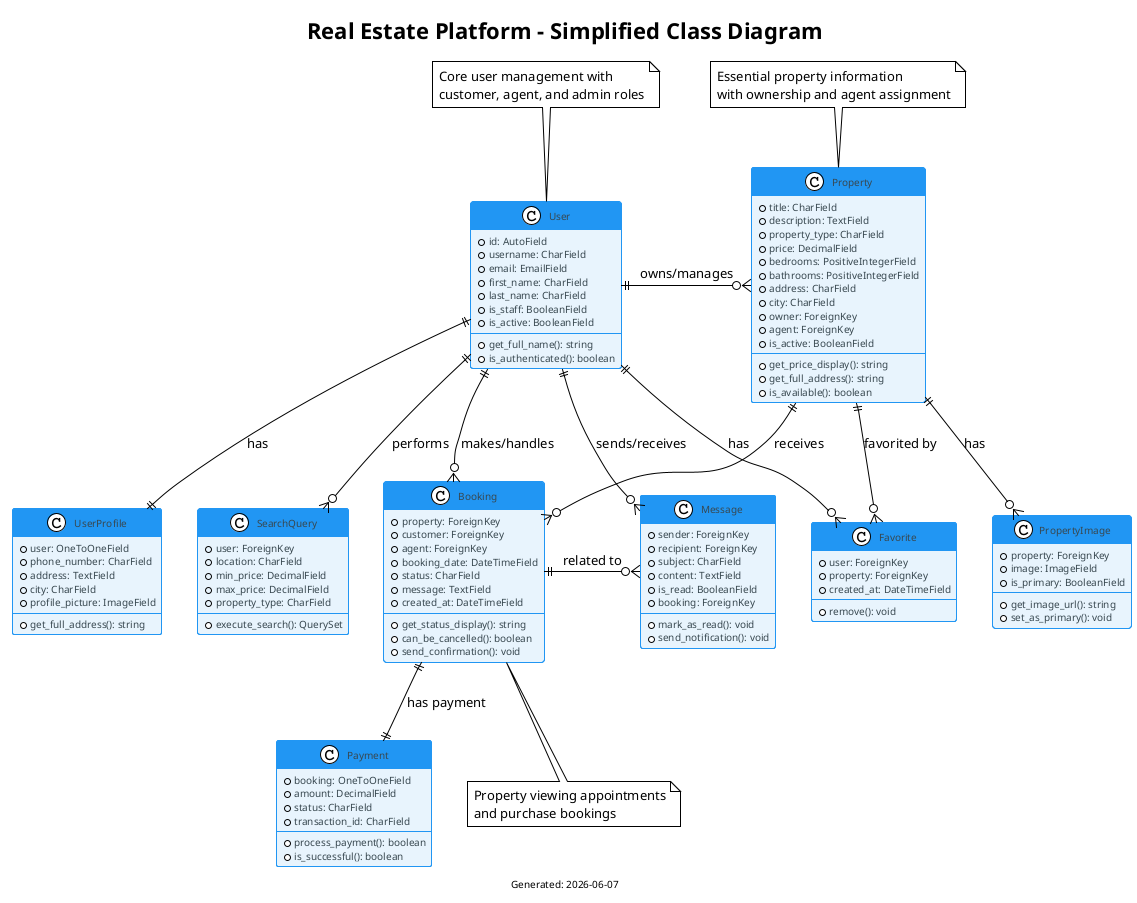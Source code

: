@startuml RealEstate_Simplified_Class_Diagram
!theme plain
skinparam backgroundColor #FFFFFF
skinparam class {
    BackgroundColor #E8F4FD
    BorderColor #2196F3
    FontColor #1976D2
    AttributeFontColor #37474F
    AttributeFontSize 10
    HeaderBackgroundColor #2196F3
    HeaderFontColor #FFFFFF
}

title Real Estate Platform - Simplified Class Diagram
footer Generated: %date("yyyy-MM-dd")

' Core User Management
class User {
    + id: AutoField
    + username: CharField
    + email: EmailField
    + first_name: CharField
    + last_name: CharField
    + is_staff: BooleanField
    + is_active: BooleanField
    --
    + get_full_name(): string
    + is_authenticated(): boolean
}

class UserProfile {
    + user: OneToOneField
    + phone_number: CharField
    + address: TextField
    + city: CharField
    + profile_picture: ImageField
    --
    + get_full_address(): string
}

' Core Property Management
class Property {
    + title: CharField
    + description: TextField
    + property_type: CharField
    + price: DecimalField
    + bedrooms: PositiveIntegerField
    + bathrooms: PositiveIntegerField
    + address: CharField
    + city: CharField
    + owner: ForeignKey
    + agent: ForeignKey
    + is_active: BooleanField
    --
    + get_price_display(): string
    + get_full_address(): string
    + is_available(): boolean
}

class PropertyImage {
    + property: ForeignKey
    + image: ImageField
    + is_primary: BooleanField
    --
    + get_image_url(): string
    + set_as_primary(): void
}

' Core Booking System
class Booking {
    + property: ForeignKey
    + customer: ForeignKey
    + agent: ForeignKey
    + booking_date: DateTimeField
    + status: CharField
    + message: TextField
    + created_at: DateTimeField
    --
    + get_status_display(): string
    + can_be_cancelled(): boolean
    + send_confirmation(): void
}

' Communication
class Message {
    + sender: ForeignKey
    + recipient: ForeignKey
    + subject: CharField
    + content: TextField
    + is_read: BooleanField
    + booking: ForeignKey
    --
    + mark_as_read(): void
    + send_notification(): void
}

' Search & Favorites
class SearchQuery {
    + user: ForeignKey
    + location: CharField
    + min_price: DecimalField
    + max_price: DecimalField
    + property_type: CharField
    --
    + execute_search(): QuerySet
}

class Favorite {
    + user: ForeignKey
    + property: ForeignKey
    + created_at: DateTimeField
    --
    + remove(): void
}

' Payment
class Payment {
    + booking: OneToOneField
    + amount: DecimalField
    + status: CharField
    + transaction_id: CharField
    --
    + process_payment(): boolean
    + is_successful(): boolean
}

' Key Relationships
User ||--|| UserProfile : has
User ||--o{ Property : owns/manages
User ||--o{ Booking : makes/handles
User ||--o{ Message : sends/receives
User ||--o{ SearchQuery : performs
User ||--o{ Favorite : has

Property ||--o{ PropertyImage : has
Property ||--o{ Booking : receives
Property ||--o{ Favorite : favorited by

Booking ||--|| Payment : has payment
Booking ||--o{ Message : related to

' Layout hints
User -[hidden]right- Property
Booking -[hidden]right- Message
SearchQuery -[hidden]right- Favorite

note top of User
    Core user management with
    customer, agent, and admin roles
end note

note top of Property
    Essential property information
    with ownership and agent assignment
end note

note bottom of Booking
    Property viewing appointments
    and purchase bookings
end note

@enduml
